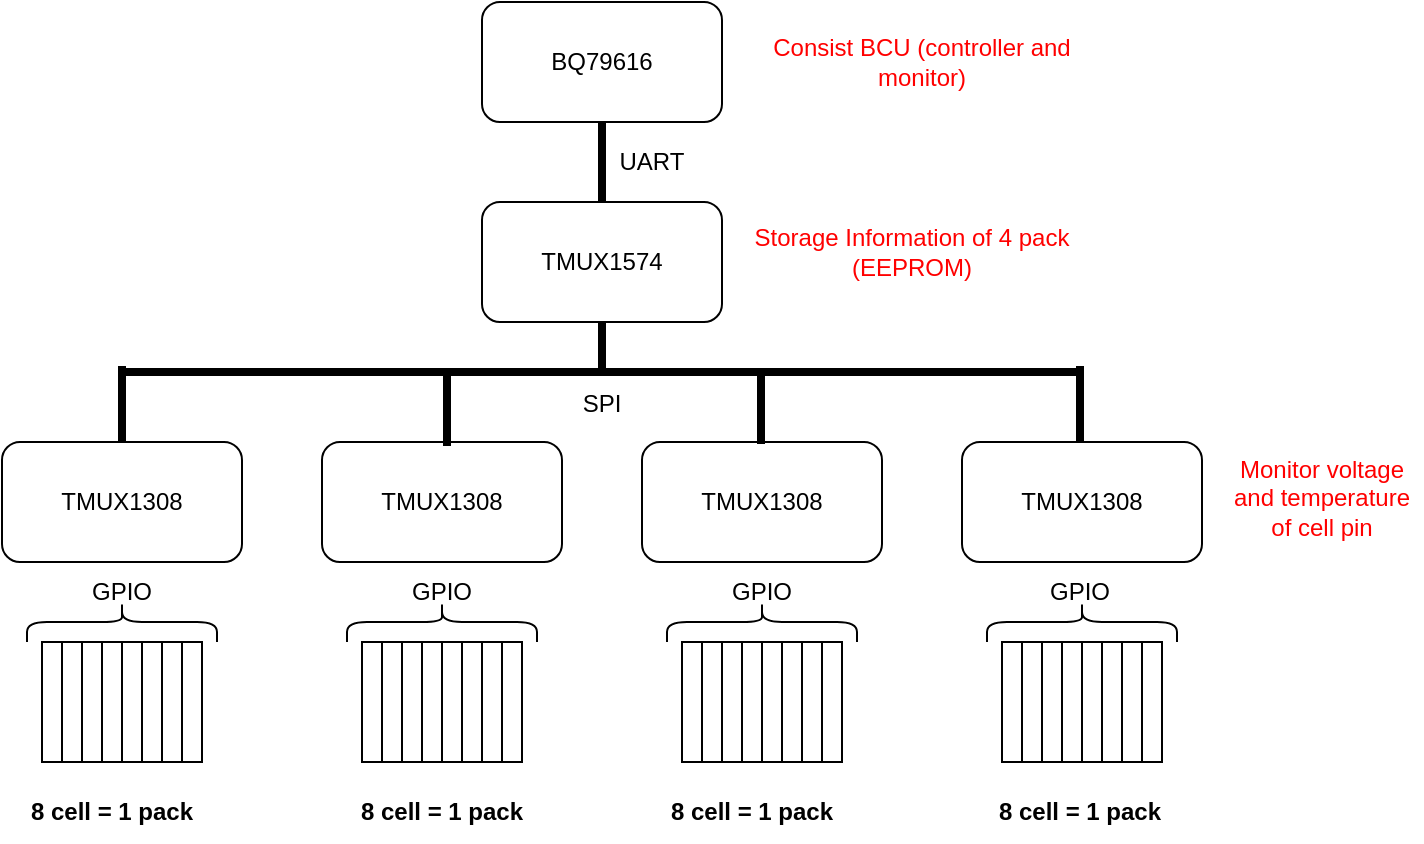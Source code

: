 <mxfile version="21.6.8" type="device">
  <diagram name="Page-1" id="wY9EtsqqlALC2QjMZ8Z8">
    <mxGraphModel dx="780" dy="550" grid="1" gridSize="10" guides="1" tooltips="1" connect="1" arrows="1" fold="1" page="1" pageScale="1" pageWidth="1654" pageHeight="2336" math="0" shadow="0">
      <root>
        <mxCell id="0" />
        <mxCell id="1" parent="0" />
        <mxCell id="m07QHNffSJ5d5jQfiP4Y-1" value="BQ79616" style="rounded=1;whiteSpace=wrap;html=1;" vertex="1" parent="1">
          <mxGeometry x="320" y="260" width="120" height="60" as="geometry" />
        </mxCell>
        <mxCell id="m07QHNffSJ5d5jQfiP4Y-2" value="TMUX1574" style="rounded=1;whiteSpace=wrap;html=1;" vertex="1" parent="1">
          <mxGeometry x="320" y="360" width="120" height="60" as="geometry" />
        </mxCell>
        <mxCell id="m07QHNffSJ5d5jQfiP4Y-3" value="TMUX1308" style="rounded=1;whiteSpace=wrap;html=1;" vertex="1" parent="1">
          <mxGeometry x="80" y="480" width="120" height="60" as="geometry" />
        </mxCell>
        <mxCell id="m07QHNffSJ5d5jQfiP4Y-4" value="TMUX1308" style="rounded=1;whiteSpace=wrap;html=1;" vertex="1" parent="1">
          <mxGeometry x="240" y="480" width="120" height="60" as="geometry" />
        </mxCell>
        <mxCell id="m07QHNffSJ5d5jQfiP4Y-5" value="TMUX1308" style="rounded=1;whiteSpace=wrap;html=1;" vertex="1" parent="1">
          <mxGeometry x="400" y="480" width="120" height="60" as="geometry" />
        </mxCell>
        <mxCell id="m07QHNffSJ5d5jQfiP4Y-6" value="TMUX1308" style="rounded=1;whiteSpace=wrap;html=1;" vertex="1" parent="1">
          <mxGeometry x="560" y="480" width="120" height="60" as="geometry" />
        </mxCell>
        <mxCell id="m07QHNffSJ5d5jQfiP4Y-7" value="" style="rounded=0;whiteSpace=wrap;html=1;" vertex="1" parent="1">
          <mxGeometry x="100" y="580" width="10" height="60" as="geometry" />
        </mxCell>
        <mxCell id="m07QHNffSJ5d5jQfiP4Y-9" value="" style="rounded=0;whiteSpace=wrap;html=1;" vertex="1" parent="1">
          <mxGeometry x="110" y="580" width="10" height="60" as="geometry" />
        </mxCell>
        <mxCell id="m07QHNffSJ5d5jQfiP4Y-10" value="" style="rounded=0;whiteSpace=wrap;html=1;" vertex="1" parent="1">
          <mxGeometry x="120" y="580" width="10" height="60" as="geometry" />
        </mxCell>
        <mxCell id="m07QHNffSJ5d5jQfiP4Y-11" value="" style="rounded=0;whiteSpace=wrap;html=1;" vertex="1" parent="1">
          <mxGeometry x="130" y="580" width="10" height="60" as="geometry" />
        </mxCell>
        <mxCell id="m07QHNffSJ5d5jQfiP4Y-12" value="" style="rounded=0;whiteSpace=wrap;html=1;" vertex="1" parent="1">
          <mxGeometry x="140" y="580" width="10" height="60" as="geometry" />
        </mxCell>
        <mxCell id="m07QHNffSJ5d5jQfiP4Y-13" value="" style="rounded=0;whiteSpace=wrap;html=1;" vertex="1" parent="1">
          <mxGeometry x="150" y="580" width="10" height="60" as="geometry" />
        </mxCell>
        <mxCell id="m07QHNffSJ5d5jQfiP4Y-14" value="" style="rounded=0;whiteSpace=wrap;html=1;" vertex="1" parent="1">
          <mxGeometry x="160" y="580" width="10" height="60" as="geometry" />
        </mxCell>
        <mxCell id="m07QHNffSJ5d5jQfiP4Y-15" value="" style="rounded=0;whiteSpace=wrap;html=1;" vertex="1" parent="1">
          <mxGeometry x="170" y="580" width="10" height="60" as="geometry" />
        </mxCell>
        <mxCell id="m07QHNffSJ5d5jQfiP4Y-20" value="" style="rounded=0;whiteSpace=wrap;html=1;" vertex="1" parent="1">
          <mxGeometry x="260" y="580" width="10" height="60" as="geometry" />
        </mxCell>
        <mxCell id="m07QHNffSJ5d5jQfiP4Y-21" value="" style="rounded=0;whiteSpace=wrap;html=1;" vertex="1" parent="1">
          <mxGeometry x="270" y="580" width="10" height="60" as="geometry" />
        </mxCell>
        <mxCell id="m07QHNffSJ5d5jQfiP4Y-22" value="" style="rounded=0;whiteSpace=wrap;html=1;" vertex="1" parent="1">
          <mxGeometry x="280" y="580" width="10" height="60" as="geometry" />
        </mxCell>
        <mxCell id="m07QHNffSJ5d5jQfiP4Y-23" value="" style="rounded=0;whiteSpace=wrap;html=1;" vertex="1" parent="1">
          <mxGeometry x="290" y="580" width="10" height="60" as="geometry" />
        </mxCell>
        <mxCell id="m07QHNffSJ5d5jQfiP4Y-24" value="" style="rounded=0;whiteSpace=wrap;html=1;" vertex="1" parent="1">
          <mxGeometry x="300" y="580" width="10" height="60" as="geometry" />
        </mxCell>
        <mxCell id="m07QHNffSJ5d5jQfiP4Y-25" value="" style="rounded=0;whiteSpace=wrap;html=1;" vertex="1" parent="1">
          <mxGeometry x="310" y="580" width="10" height="60" as="geometry" />
        </mxCell>
        <mxCell id="m07QHNffSJ5d5jQfiP4Y-26" value="" style="rounded=0;whiteSpace=wrap;html=1;" vertex="1" parent="1">
          <mxGeometry x="320" y="580" width="10" height="60" as="geometry" />
        </mxCell>
        <mxCell id="m07QHNffSJ5d5jQfiP4Y-27" value="" style="rounded=0;whiteSpace=wrap;html=1;" vertex="1" parent="1">
          <mxGeometry x="330" y="580" width="10" height="60" as="geometry" />
        </mxCell>
        <mxCell id="m07QHNffSJ5d5jQfiP4Y-28" value="" style="rounded=0;whiteSpace=wrap;html=1;" vertex="1" parent="1">
          <mxGeometry x="420" y="580" width="10" height="60" as="geometry" />
        </mxCell>
        <mxCell id="m07QHNffSJ5d5jQfiP4Y-29" value="" style="rounded=0;whiteSpace=wrap;html=1;" vertex="1" parent="1">
          <mxGeometry x="430" y="580" width="10" height="60" as="geometry" />
        </mxCell>
        <mxCell id="m07QHNffSJ5d5jQfiP4Y-30" value="" style="rounded=0;whiteSpace=wrap;html=1;" vertex="1" parent="1">
          <mxGeometry x="440" y="580" width="10" height="60" as="geometry" />
        </mxCell>
        <mxCell id="m07QHNffSJ5d5jQfiP4Y-31" value="" style="rounded=0;whiteSpace=wrap;html=1;" vertex="1" parent="1">
          <mxGeometry x="450" y="580" width="10" height="60" as="geometry" />
        </mxCell>
        <mxCell id="m07QHNffSJ5d5jQfiP4Y-32" value="" style="rounded=0;whiteSpace=wrap;html=1;" vertex="1" parent="1">
          <mxGeometry x="460" y="580" width="10" height="60" as="geometry" />
        </mxCell>
        <mxCell id="m07QHNffSJ5d5jQfiP4Y-33" value="" style="rounded=0;whiteSpace=wrap;html=1;" vertex="1" parent="1">
          <mxGeometry x="470" y="580" width="10" height="60" as="geometry" />
        </mxCell>
        <mxCell id="m07QHNffSJ5d5jQfiP4Y-34" value="" style="rounded=0;whiteSpace=wrap;html=1;" vertex="1" parent="1">
          <mxGeometry x="480" y="580" width="10" height="60" as="geometry" />
        </mxCell>
        <mxCell id="m07QHNffSJ5d5jQfiP4Y-35" value="" style="rounded=0;whiteSpace=wrap;html=1;" vertex="1" parent="1">
          <mxGeometry x="490" y="580" width="10" height="60" as="geometry" />
        </mxCell>
        <mxCell id="m07QHNffSJ5d5jQfiP4Y-36" value="" style="rounded=0;whiteSpace=wrap;html=1;" vertex="1" parent="1">
          <mxGeometry x="580" y="580" width="10" height="60" as="geometry" />
        </mxCell>
        <mxCell id="m07QHNffSJ5d5jQfiP4Y-37" value="" style="rounded=0;whiteSpace=wrap;html=1;" vertex="1" parent="1">
          <mxGeometry x="590" y="580" width="10" height="60" as="geometry" />
        </mxCell>
        <mxCell id="m07QHNffSJ5d5jQfiP4Y-38" value="" style="rounded=0;whiteSpace=wrap;html=1;" vertex="1" parent="1">
          <mxGeometry x="600" y="580" width="10" height="60" as="geometry" />
        </mxCell>
        <mxCell id="m07QHNffSJ5d5jQfiP4Y-39" value="" style="rounded=0;whiteSpace=wrap;html=1;" vertex="1" parent="1">
          <mxGeometry x="610" y="580" width="10" height="60" as="geometry" />
        </mxCell>
        <mxCell id="m07QHNffSJ5d5jQfiP4Y-40" value="" style="rounded=0;whiteSpace=wrap;html=1;" vertex="1" parent="1">
          <mxGeometry x="620" y="580" width="10" height="60" as="geometry" />
        </mxCell>
        <mxCell id="m07QHNffSJ5d5jQfiP4Y-41" value="" style="rounded=0;whiteSpace=wrap;html=1;" vertex="1" parent="1">
          <mxGeometry x="630" y="580" width="10" height="60" as="geometry" />
        </mxCell>
        <mxCell id="m07QHNffSJ5d5jQfiP4Y-42" value="" style="rounded=0;whiteSpace=wrap;html=1;" vertex="1" parent="1">
          <mxGeometry x="640" y="580" width="10" height="60" as="geometry" />
        </mxCell>
        <mxCell id="m07QHNffSJ5d5jQfiP4Y-43" value="" style="rounded=0;whiteSpace=wrap;html=1;" vertex="1" parent="1">
          <mxGeometry x="650" y="580" width="10" height="60" as="geometry" />
        </mxCell>
        <mxCell id="m07QHNffSJ5d5jQfiP4Y-44" value="" style="shape=curlyBracket;whiteSpace=wrap;html=1;rounded=1;labelPosition=left;verticalLabelPosition=middle;align=right;verticalAlign=middle;rotation=90;" vertex="1" parent="1">
          <mxGeometry x="130" y="522.5" width="20" height="95" as="geometry" />
        </mxCell>
        <mxCell id="m07QHNffSJ5d5jQfiP4Y-45" value="" style="shape=curlyBracket;whiteSpace=wrap;html=1;rounded=1;labelPosition=left;verticalLabelPosition=middle;align=right;verticalAlign=middle;rotation=90;" vertex="1" parent="1">
          <mxGeometry x="290" y="522.5" width="20" height="95" as="geometry" />
        </mxCell>
        <mxCell id="m07QHNffSJ5d5jQfiP4Y-46" value="" style="shape=curlyBracket;whiteSpace=wrap;html=1;rounded=1;labelPosition=left;verticalLabelPosition=middle;align=right;verticalAlign=middle;rotation=90;" vertex="1" parent="1">
          <mxGeometry x="450" y="522.5" width="20" height="95" as="geometry" />
        </mxCell>
        <mxCell id="m07QHNffSJ5d5jQfiP4Y-47" value="" style="shape=curlyBracket;whiteSpace=wrap;html=1;rounded=1;labelPosition=left;verticalLabelPosition=middle;align=right;verticalAlign=middle;rotation=90;" vertex="1" parent="1">
          <mxGeometry x="610" y="522.5" width="20" height="95" as="geometry" />
        </mxCell>
        <mxCell id="m07QHNffSJ5d5jQfiP4Y-48" value="" style="line;strokeWidth=4;html=1;perimeter=backbonePerimeter;points=[];outlineConnect=0;" vertex="1" parent="1">
          <mxGeometry x="140" y="440" width="480" height="10" as="geometry" />
        </mxCell>
        <mxCell id="m07QHNffSJ5d5jQfiP4Y-49" value="" style="line;strokeWidth=4;direction=south;html=1;perimeter=backbonePerimeter;points=[];outlineConnect=0;" vertex="1" parent="1">
          <mxGeometry x="375" y="420" width="10" height="27" as="geometry" />
        </mxCell>
        <mxCell id="m07QHNffSJ5d5jQfiP4Y-52" value="" style="line;strokeWidth=4;direction=south;html=1;perimeter=backbonePerimeter;points=[];outlineConnect=0;" vertex="1" parent="1">
          <mxGeometry x="375" y="320" width="10" height="40" as="geometry" />
        </mxCell>
        <mxCell id="m07QHNffSJ5d5jQfiP4Y-53" value="&lt;b&gt;8 cell = 1 pack&lt;/b&gt;" style="text;strokeColor=none;align=center;fillColor=none;html=1;verticalAlign=middle;whiteSpace=wrap;rounded=0;" vertex="1" parent="1">
          <mxGeometry x="90" y="650" width="90" height="30" as="geometry" />
        </mxCell>
        <mxCell id="m07QHNffSJ5d5jQfiP4Y-54" value="" style="line;strokeWidth=4;direction=south;html=1;perimeter=backbonePerimeter;points=[];outlineConnect=0;" vertex="1" parent="1">
          <mxGeometry x="135" y="442" width="10" height="38" as="geometry" />
        </mxCell>
        <mxCell id="m07QHNffSJ5d5jQfiP4Y-55" value="" style="line;strokeWidth=4;direction=south;html=1;perimeter=backbonePerimeter;points=[];outlineConnect=0;" vertex="1" parent="1">
          <mxGeometry x="155" y="444" width="295" height="38" as="geometry" />
        </mxCell>
        <mxCell id="m07QHNffSJ5d5jQfiP4Y-56" value="" style="line;strokeWidth=4;direction=south;html=1;perimeter=backbonePerimeter;points=[];outlineConnect=0;" vertex="1" parent="1">
          <mxGeometry x="162" y="443" width="595" height="38" as="geometry" />
        </mxCell>
        <mxCell id="m07QHNffSJ5d5jQfiP4Y-57" value="" style="line;strokeWidth=4;direction=south;html=1;perimeter=backbonePerimeter;points=[];outlineConnect=0;" vertex="1" parent="1">
          <mxGeometry x="614" y="442" width="10" height="38" as="geometry" />
        </mxCell>
        <mxCell id="m07QHNffSJ5d5jQfiP4Y-58" value="GPIO" style="text;strokeColor=none;align=center;fillColor=none;html=1;verticalAlign=middle;whiteSpace=wrap;rounded=0;" vertex="1" parent="1">
          <mxGeometry x="110" y="540" width="60" height="30" as="geometry" />
        </mxCell>
        <mxCell id="m07QHNffSJ5d5jQfiP4Y-59" value="GPIO" style="text;strokeColor=none;align=center;fillColor=none;html=1;verticalAlign=middle;whiteSpace=wrap;rounded=0;" vertex="1" parent="1">
          <mxGeometry x="270" y="540" width="60" height="30" as="geometry" />
        </mxCell>
        <mxCell id="m07QHNffSJ5d5jQfiP4Y-60" value="GPIO" style="text;strokeColor=none;align=center;fillColor=none;html=1;verticalAlign=middle;whiteSpace=wrap;rounded=0;" vertex="1" parent="1">
          <mxGeometry x="430" y="540" width="60" height="30" as="geometry" />
        </mxCell>
        <mxCell id="m07QHNffSJ5d5jQfiP4Y-61" value="GPIO" style="text;strokeColor=none;align=center;fillColor=none;html=1;verticalAlign=middle;whiteSpace=wrap;rounded=0;" vertex="1" parent="1">
          <mxGeometry x="589" y="540" width="60" height="30" as="geometry" />
        </mxCell>
        <mxCell id="m07QHNffSJ5d5jQfiP4Y-62" value="&lt;font color=&quot;#ff0000&quot;&gt;Storage Information of 4 pack&lt;br&gt;(EEPROM)&lt;br&gt;&lt;/font&gt;" style="text;strokeColor=none;align=center;fillColor=none;html=1;verticalAlign=middle;whiteSpace=wrap;rounded=0;" vertex="1" parent="1">
          <mxGeometry x="450" y="370" width="170" height="30" as="geometry" />
        </mxCell>
        <mxCell id="m07QHNffSJ5d5jQfiP4Y-63" value="&lt;font color=&quot;#ff0000&quot;&gt;Consist BCU (controller and monitor)&lt;/font&gt;" style="text;strokeColor=none;align=center;fillColor=none;html=1;verticalAlign=middle;whiteSpace=wrap;rounded=0;" vertex="1" parent="1">
          <mxGeometry x="450" y="275" width="180" height="30" as="geometry" />
        </mxCell>
        <mxCell id="m07QHNffSJ5d5jQfiP4Y-64" value="UART" style="text;strokeColor=none;align=center;fillColor=none;html=1;verticalAlign=middle;whiteSpace=wrap;rounded=0;" vertex="1" parent="1">
          <mxGeometry x="375" y="325" width="60" height="30" as="geometry" />
        </mxCell>
        <mxCell id="m07QHNffSJ5d5jQfiP4Y-65" value="SPI" style="text;strokeColor=none;align=center;fillColor=none;html=1;verticalAlign=middle;whiteSpace=wrap;rounded=0;" vertex="1" parent="1">
          <mxGeometry x="350" y="446" width="60" height="30" as="geometry" />
        </mxCell>
        <mxCell id="m07QHNffSJ5d5jQfiP4Y-66" value="&lt;font color=&quot;#ff0000&quot;&gt;Monitor voltage and temperature of cell pin&lt;/font&gt;" style="text;strokeColor=none;align=center;fillColor=none;html=1;verticalAlign=middle;whiteSpace=wrap;rounded=0;" vertex="1" parent="1">
          <mxGeometry x="690" y="492.5" width="100" height="30" as="geometry" />
        </mxCell>
        <mxCell id="m07QHNffSJ5d5jQfiP4Y-67" value="&lt;b&gt;8 cell = 1 pack&lt;/b&gt;" style="text;strokeColor=none;align=center;fillColor=none;html=1;verticalAlign=middle;whiteSpace=wrap;rounded=0;" vertex="1" parent="1">
          <mxGeometry x="255" y="650" width="90" height="30" as="geometry" />
        </mxCell>
        <mxCell id="m07QHNffSJ5d5jQfiP4Y-68" value="&lt;b&gt;8 cell = 1 pack&lt;/b&gt;" style="text;strokeColor=none;align=center;fillColor=none;html=1;verticalAlign=middle;whiteSpace=wrap;rounded=0;" vertex="1" parent="1">
          <mxGeometry x="410" y="650" width="90" height="30" as="geometry" />
        </mxCell>
        <mxCell id="m07QHNffSJ5d5jQfiP4Y-69" value="&lt;b&gt;8 cell = 1 pack&lt;/b&gt;" style="text;strokeColor=none;align=center;fillColor=none;html=1;verticalAlign=middle;whiteSpace=wrap;rounded=0;" vertex="1" parent="1">
          <mxGeometry x="574" y="650" width="90" height="30" as="geometry" />
        </mxCell>
      </root>
    </mxGraphModel>
  </diagram>
</mxfile>
